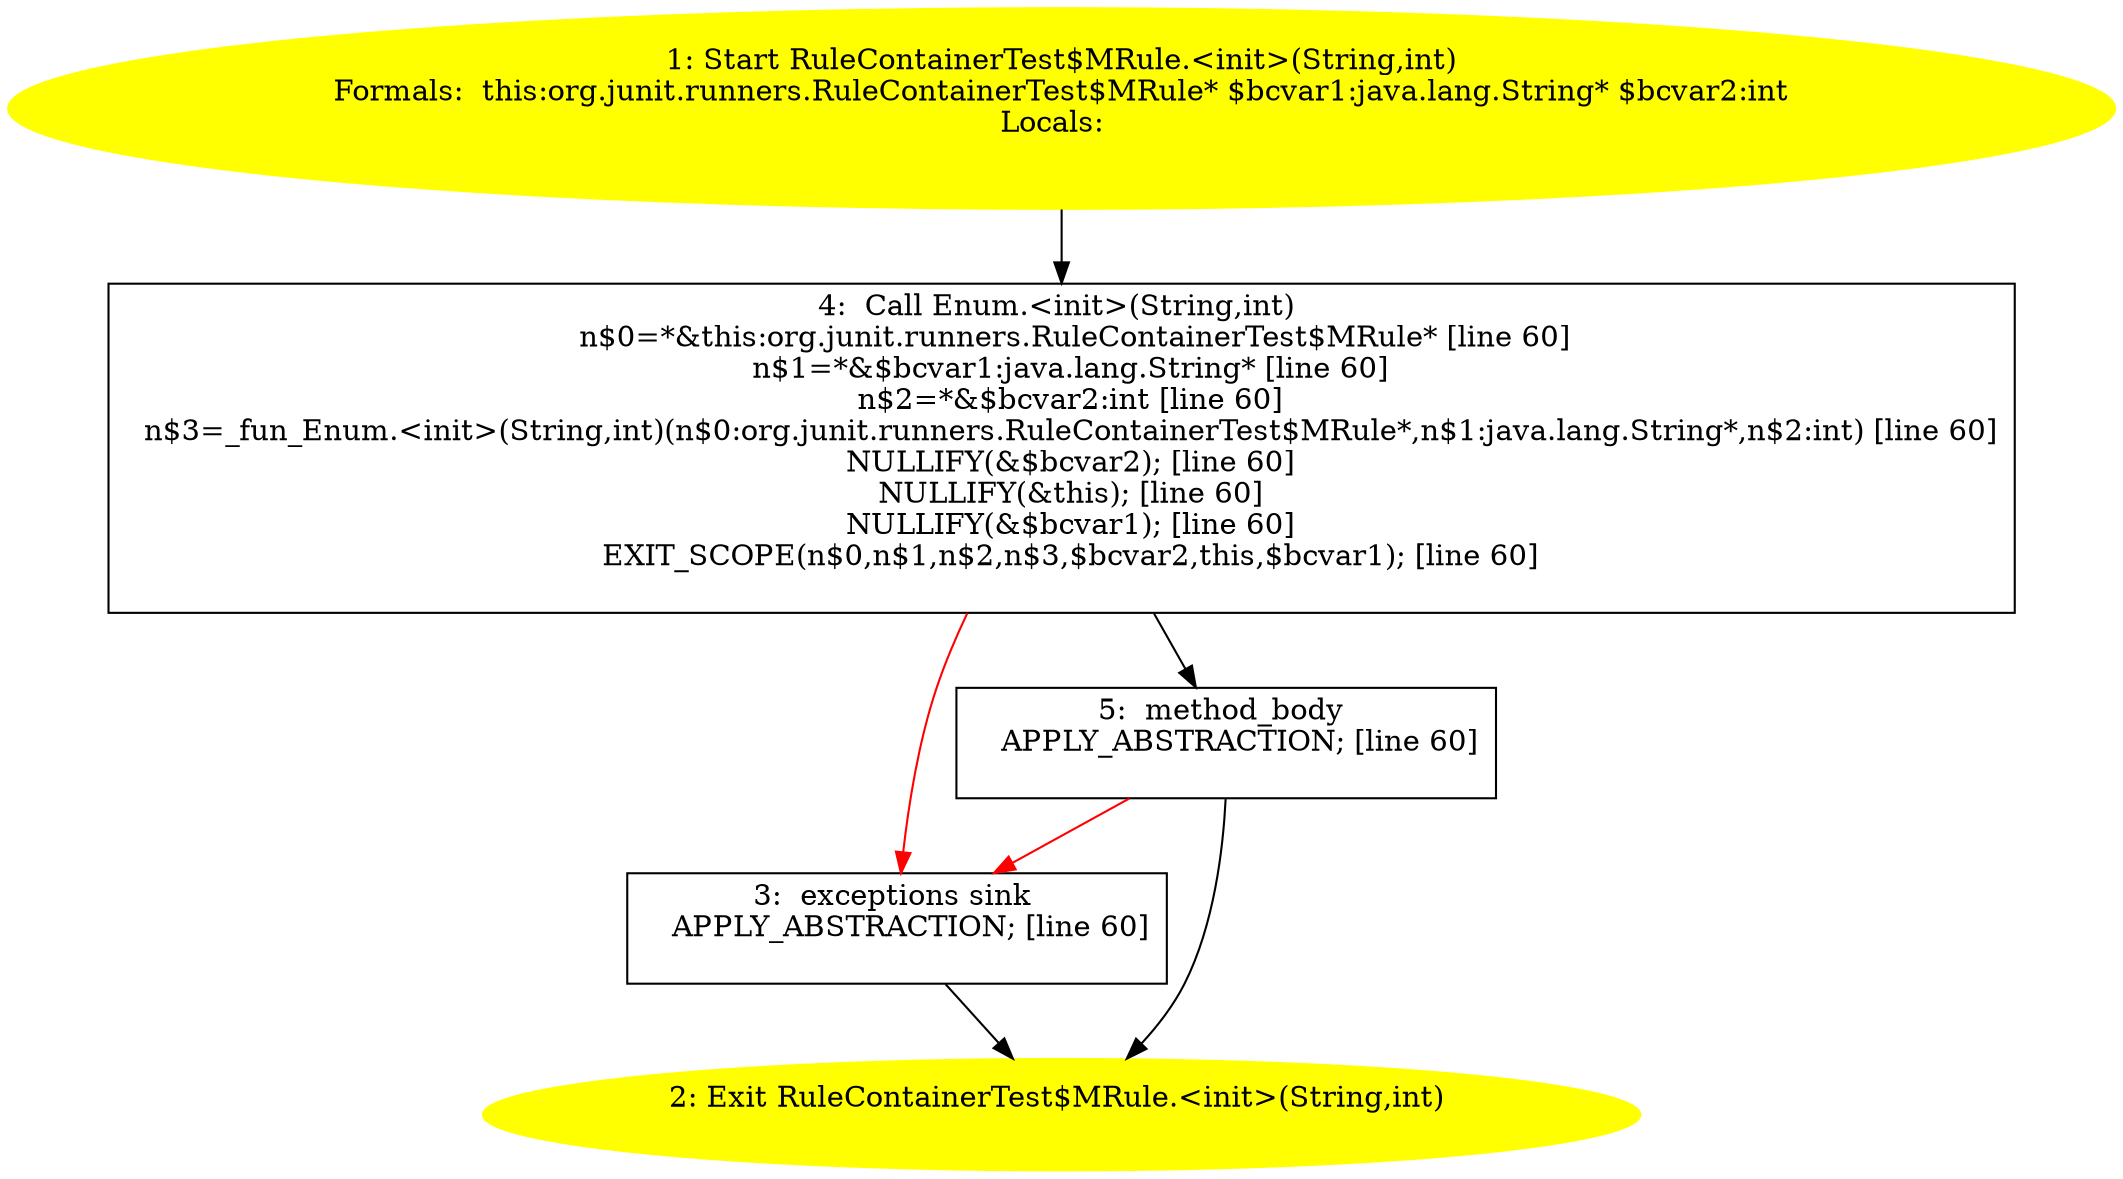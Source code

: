 /* @generated */
digraph cfg {
"org.junit.runners.RuleContainerTest$MRule.<init>(java.lang.String,int).a96a9ad36af5ff454fd5da5d8f82892c_1" [label="1: Start RuleContainerTest$MRule.<init>(String,int)\nFormals:  this:org.junit.runners.RuleContainerTest$MRule* $bcvar1:java.lang.String* $bcvar2:int\nLocals:  \n  " color=yellow style=filled]
	

	 "org.junit.runners.RuleContainerTest$MRule.<init>(java.lang.String,int).a96a9ad36af5ff454fd5da5d8f82892c_1" -> "org.junit.runners.RuleContainerTest$MRule.<init>(java.lang.String,int).a96a9ad36af5ff454fd5da5d8f82892c_4" ;
"org.junit.runners.RuleContainerTest$MRule.<init>(java.lang.String,int).a96a9ad36af5ff454fd5da5d8f82892c_2" [label="2: Exit RuleContainerTest$MRule.<init>(String,int) \n  " color=yellow style=filled]
	

"org.junit.runners.RuleContainerTest$MRule.<init>(java.lang.String,int).a96a9ad36af5ff454fd5da5d8f82892c_3" [label="3:  exceptions sink \n   APPLY_ABSTRACTION; [line 60]\n " shape="box"]
	

	 "org.junit.runners.RuleContainerTest$MRule.<init>(java.lang.String,int).a96a9ad36af5ff454fd5da5d8f82892c_3" -> "org.junit.runners.RuleContainerTest$MRule.<init>(java.lang.String,int).a96a9ad36af5ff454fd5da5d8f82892c_2" ;
"org.junit.runners.RuleContainerTest$MRule.<init>(java.lang.String,int).a96a9ad36af5ff454fd5da5d8f82892c_4" [label="4:  Call Enum.<init>(String,int) \n   n$0=*&this:org.junit.runners.RuleContainerTest$MRule* [line 60]\n  n$1=*&$bcvar1:java.lang.String* [line 60]\n  n$2=*&$bcvar2:int [line 60]\n  n$3=_fun_Enum.<init>(String,int)(n$0:org.junit.runners.RuleContainerTest$MRule*,n$1:java.lang.String*,n$2:int) [line 60]\n  NULLIFY(&$bcvar2); [line 60]\n  NULLIFY(&this); [line 60]\n  NULLIFY(&$bcvar1); [line 60]\n  EXIT_SCOPE(n$0,n$1,n$2,n$3,$bcvar2,this,$bcvar1); [line 60]\n " shape="box"]
	

	 "org.junit.runners.RuleContainerTest$MRule.<init>(java.lang.String,int).a96a9ad36af5ff454fd5da5d8f82892c_4" -> "org.junit.runners.RuleContainerTest$MRule.<init>(java.lang.String,int).a96a9ad36af5ff454fd5da5d8f82892c_5" ;
	 "org.junit.runners.RuleContainerTest$MRule.<init>(java.lang.String,int).a96a9ad36af5ff454fd5da5d8f82892c_4" -> "org.junit.runners.RuleContainerTest$MRule.<init>(java.lang.String,int).a96a9ad36af5ff454fd5da5d8f82892c_3" [color="red" ];
"org.junit.runners.RuleContainerTest$MRule.<init>(java.lang.String,int).a96a9ad36af5ff454fd5da5d8f82892c_5" [label="5:  method_body \n   APPLY_ABSTRACTION; [line 60]\n " shape="box"]
	

	 "org.junit.runners.RuleContainerTest$MRule.<init>(java.lang.String,int).a96a9ad36af5ff454fd5da5d8f82892c_5" -> "org.junit.runners.RuleContainerTest$MRule.<init>(java.lang.String,int).a96a9ad36af5ff454fd5da5d8f82892c_2" ;
	 "org.junit.runners.RuleContainerTest$MRule.<init>(java.lang.String,int).a96a9ad36af5ff454fd5da5d8f82892c_5" -> "org.junit.runners.RuleContainerTest$MRule.<init>(java.lang.String,int).a96a9ad36af5ff454fd5da5d8f82892c_3" [color="red" ];
}
